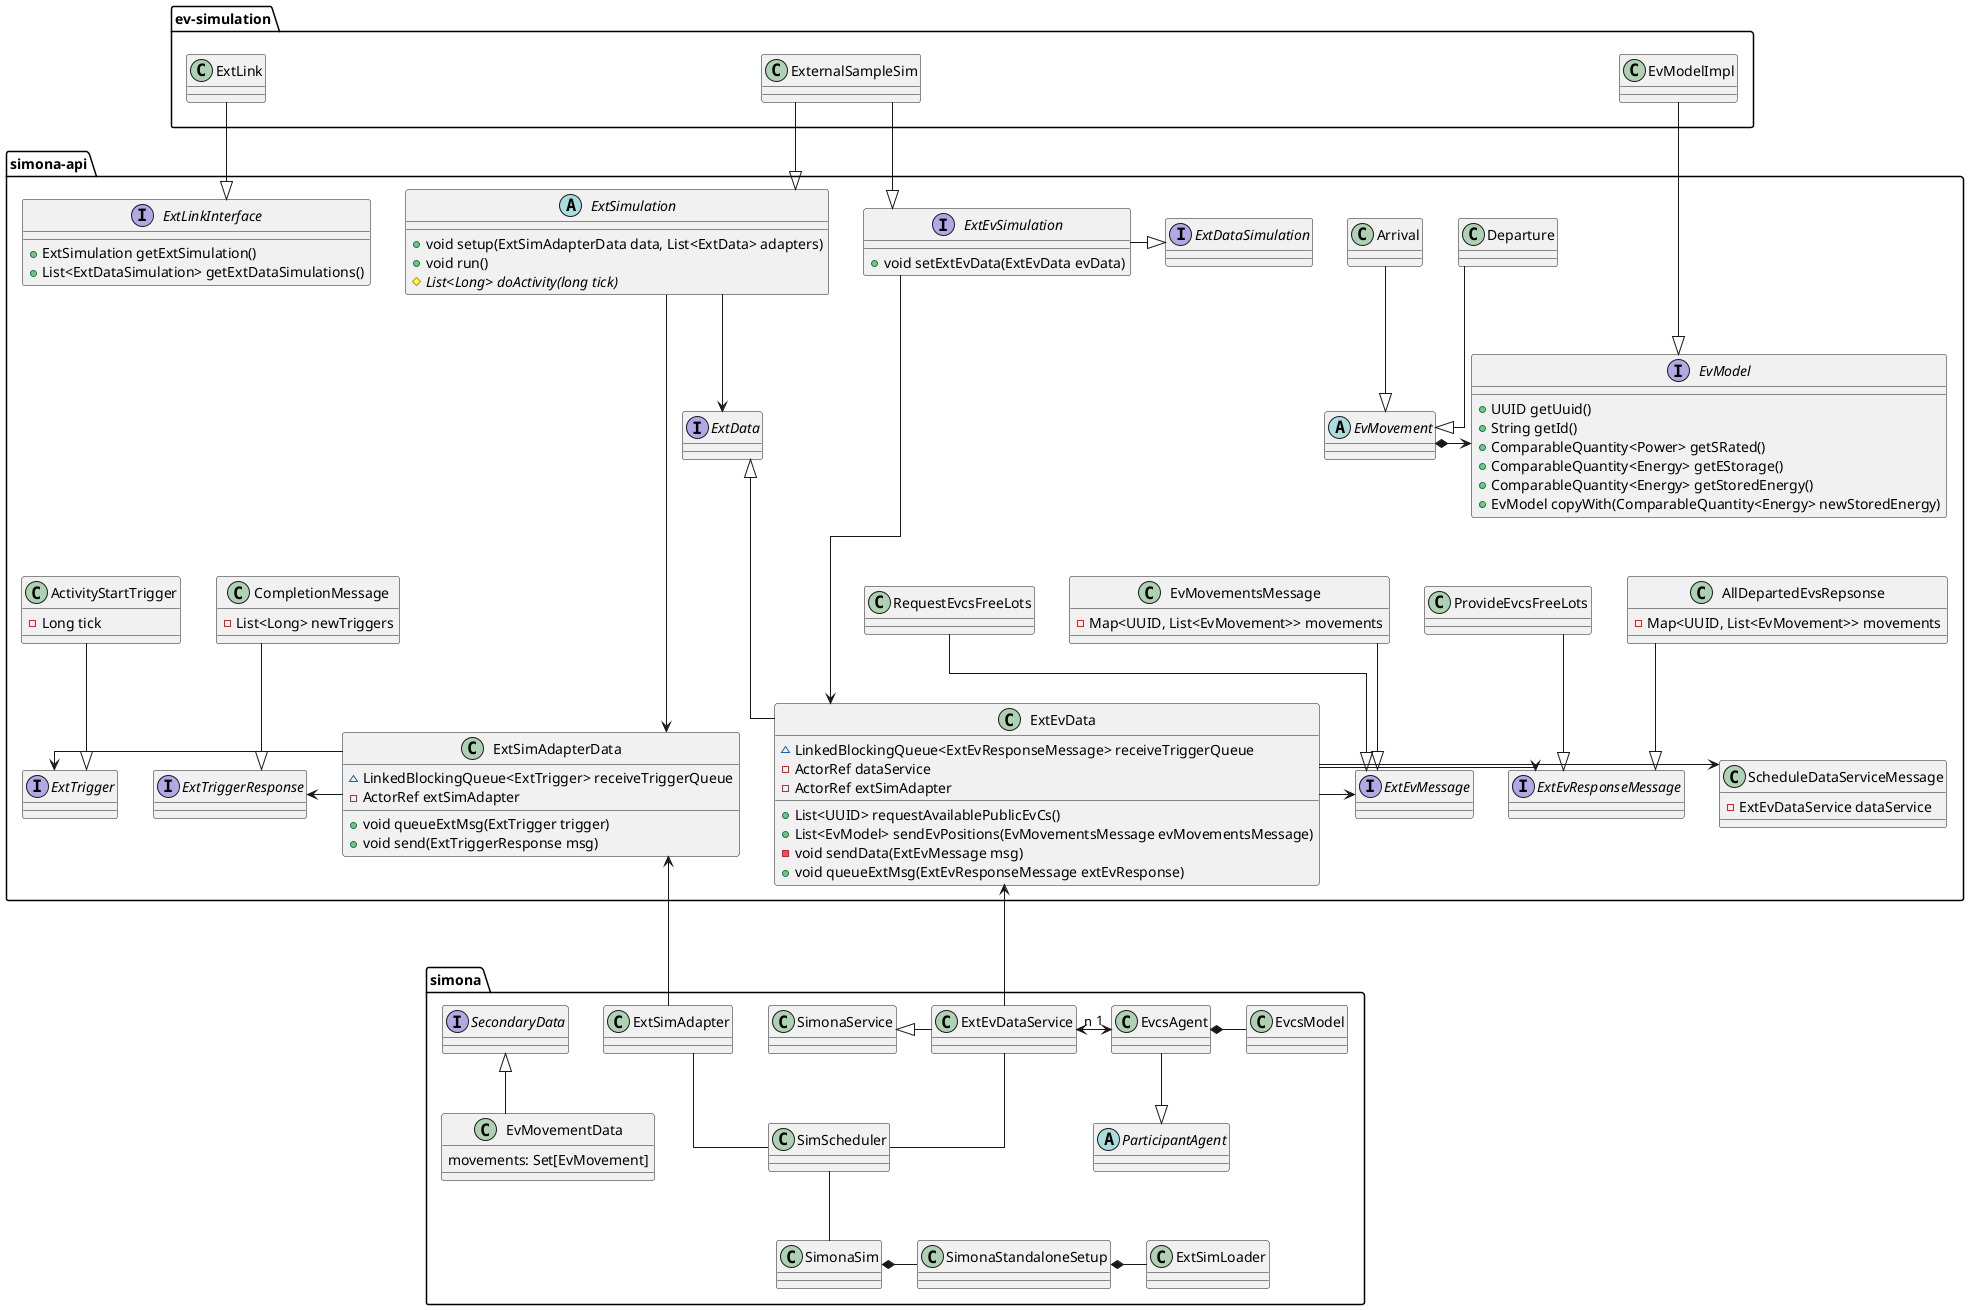 @startuml
'https://plantuml.com/class-diagram
skinparam linetype ortho

package ev-simulation {
    class ExtLink
    class ExternalSampleSim
    class EvModelImpl

    ' adding hidden elements for layout purposes
    class placeholderA {
        w-w-w-w-w-w-w-w-w-w-w-w-w-w-w-w-w-w-w-w-w-w-w-w-w-w-w
    }
    hide placeholderA

    class placeholderB {
        w-w-w-w-w-w-w-w-w-w-w-w-w-w-w-w-w-w-w-w-w-w-w-w-w-w-w-w-w-w-w-w-w-w-w-w-w-w-w-w
    }
    hide placeholderB

    ExtLink -[hidden]> placeholderA
    placeholderA -[hidden]> ExternalSampleSim
    ExternalSampleSim -[hidden]> placeholderB
    placeholderB -[hidden]> EvModelImpl
}

package simona-api {
    ' MIDDLE PART
    class ExtEvData {
        ~ LinkedBlockingQueue<ExtEvResponseMessage> receiveTriggerQueue
        - ActorRef dataService
        - ActorRef extSimAdapter
        + List<UUID> requestAvailablePublicEvCs()
        + List<EvModel> sendEvPositions(EvMovementsMessage evMovementsMessage)
        - void sendData(ExtEvMessage msg)
        + void queueExtMsg(ExtEvResponseMessage extEvResponse)
    }

    class ExtSimAdapterData {
        ~ LinkedBlockingQueue<ExtTrigger> receiveTriggerQueue
        - ActorRef extSimAdapter
        + void queueExtMsg(ExtTrigger trigger)
        + void send(ExtTriggerResponse msg)
    }

    interface ExtData

    abstract class ExtSimulation {
        + void setup(ExtSimAdapterData data, List<ExtData> adapters)
        + void run()
        # {abstract} List<Long> doActivity(long tick)
    }

    interface ExtEvSimulation {
        + void setExtEvData(ExtEvData evData)
    }

    interface ExtDataSimulation

    ExternalSampleSim --|> ExtSimulation
    ExternalSampleSim --|> ExtEvSimulation

    ExtSimulation -[hidden]> ExtDataSimulation
    ExtEvSimulation -|> ExtDataSimulation
    ExtEvSimulation --> ExtEvData

    ExtSimulation --> ExtData
    ExtSimulation --> ExtSimAdapterData

    ExtSimAdapterData -[hidden]> ExtEvData
    ExtData <|-- ExtEvData

    ' placeholder
    class plchldr1 {
        w-w-w-w-w
    }
    hide plchldr1
    class placeholder2 {
        w-w-w-w-w-w-w-w-w-w-w-w-w-w-w
    }
    hide placeholder2
    class placeholder3 {
        w-w-w-w-w-w-w-w-w-w-w
    }
    hide placeholder3
    class placeholder4 {
        w-w-w-w-w-w-w-w-w-w-w-w-w-w-w-w-w-w-w-w-w
    }
    hide placeholder4

    ExtData -[hidden]> plchldr1
    plchldr1 -[hidden]> placeholder4
    placeholder4 -[hidden]> EvMovement
    ExtSimulation -[hidden]-> placeholder2
    placeholder2 -[hidden]-> placeholder3
    placeholder3 -[hidden]-> ExtSimAdapterData
    placeholder2 -[hidden]> ExtData


    ' RIGHT PART
    abstract class EvMovement
    class Arrival
    class Departure
    Arrival --|> EvMovement
    Departure --|> EvMovement
    Arrival -[hidden]> Departure

    interface EvModel {
        + UUID getUuid()
        + String getId()
        + ComparableQuantity<Power> getSRated()
        + ComparableQuantity<Energy> getEStorage()
        + ComparableQuantity<Energy> getStoredEnergy()
        + EvModel copyWith(ComparableQuantity<Energy> newStoredEnergy)
    }

    ExtDataSimulation -[hidden]> Arrival
    EvMovement *-> EvModel
    EvModelImpl --|> EvModel


    interface ExtEvMessage
    class EvMovementsMessage {
        - Map<UUID, List<EvMovement>> movements
    }
    class RequestEvcsFreeLots
    RequestEvcsFreeLots --|> ExtEvMessage
    EvMovementsMessage --|> ExtEvMessage
    RequestEvcsFreeLots -[hidden]> EvMovementsMessage

    interface ExtEvResponseMessage
    class AllDepartedEvsRepsonse {
        - Map<UUID, List<EvMovement>> movements
    }
    class ProvideEvcsFreeLots
    ProvideEvcsFreeLots --|> ExtEvResponseMessage
    AllDepartedEvsRepsonse --|> ExtEvResponseMessage
    ExtEvData -> ExtEvMessage
    ExtEvData -> ExtEvResponseMessage
    EvMovement -[hidden]-> RequestEvcsFreeLots
    ExtEvMessage -[hidden]> ExtEvResponseMessage
    EvMovementsMessage -[hidden]> ProvideEvcsFreeLots
    ProvideEvcsFreeLots -[hidden]> AllDepartedEvsRepsonse

    class ScheduleDataServiceMessage {
        - ExtEvDataService dataService
    }
    ExtEvResponseMessage -[hidden]> ScheduleDataServiceMessage
    ExtEvData -> ScheduleDataServiceMessage


    ' LEFT PART
    interface ExtLinkInterface {
        + ExtSimulation getExtSimulation()
        + List<ExtDataSimulation> getExtDataSimulations()
    }
    ExtLinkInterface -[hidden]> ExtSimulation
    ExtLink --|> ExtLinkInterface

    interface ExtTrigger
    class ActivityStartTrigger {
        - Long tick
    }
    ActivityStartTrigger --|> ExtTrigger

    interface ExtTriggerResponse
    class CompletionMessage {
        - List<Long> newTriggers
    }
    CompletionMessage --|> ExtTriggerResponse

    ExtTrigger -[hidden]> ExtTriggerResponse
    ExtTrigger <- ExtSimAdapterData
    ExtTriggerResponse <- ExtSimAdapterData
}

package simona {
    abstract class ParticipantAgent

    class EvcsModel

    class EvcsAgent

    interface SecondaryData
    class EvMovementData {
        movements: Set[EvMovement]
    }

    class SimonaSim

    class SimScheduler

    class SimonaStandaloneSetup

    class ExtSimLoader

    class ExtSimAdapter

    class ExtEvDataService

    SimScheduler -- SimonaSim
    SimonaSim *- SimonaStandaloneSetup
    SimonaStandaloneSetup *- ExtSimLoader

    ExtSimAdapter -- SimScheduler
    ExtEvDataService -- SimScheduler

    SecondaryData <|-- EvMovementData

    SimonaService <|- ExtEvDataService
    ExtEvData <--- ExtEvDataService

    ExtSimAdapterData <--- ExtSimAdapter

    ' 1 and n are swapped here due to bug with linetype ortho and labels
    ExtEvDataService "n" <-> "1" EvcsAgent
    EvcsAgent --|> ParticipantAgent
    EvcsAgent *- EvcsModel

    ExtSimAdapter -[hidden]> SimonaService
}

@enduml